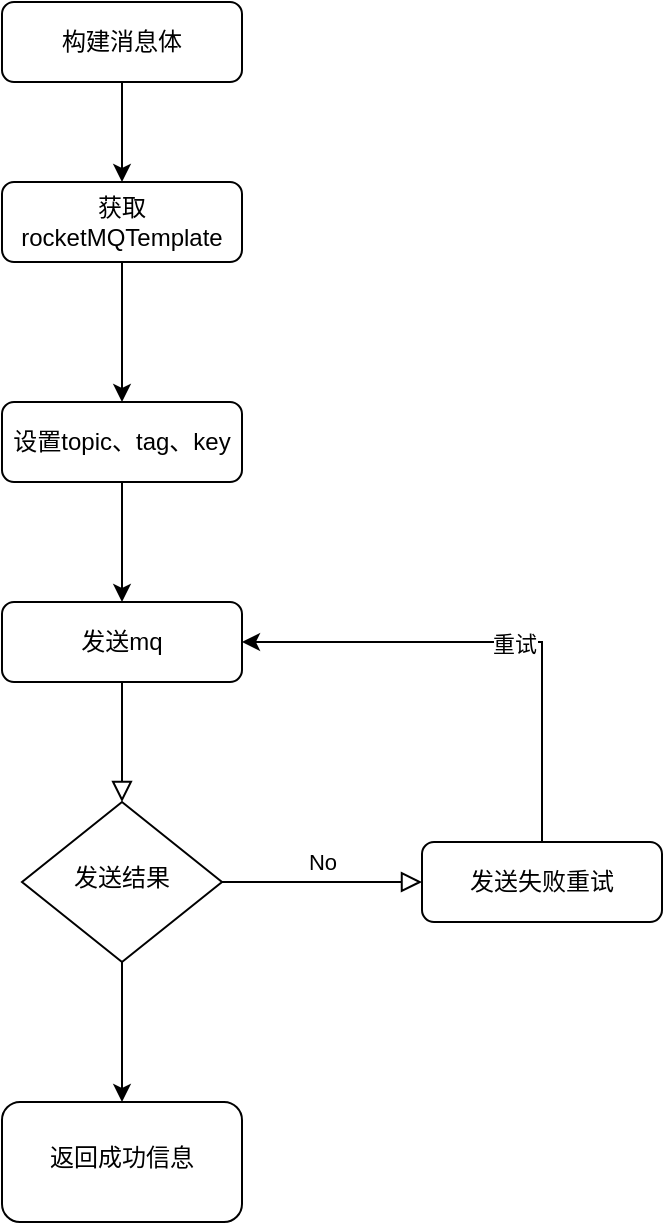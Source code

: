 <mxfile version="24.8.4">
  <diagram id="C5RBs43oDa-KdzZeNtuy" name="Page-1">
    <mxGraphModel dx="1221" dy="1936" grid="1" gridSize="10" guides="1" tooltips="1" connect="1" arrows="1" fold="1" page="1" pageScale="1" pageWidth="827" pageHeight="1169" math="0" shadow="0">
      <root>
        <mxCell id="WIyWlLk6GJQsqaUBKTNV-0" />
        <mxCell id="WIyWlLk6GJQsqaUBKTNV-1" parent="WIyWlLk6GJQsqaUBKTNV-0" />
        <mxCell id="HekbxRHvRh67s_a0WrJ--14" value="" style="group" vertex="1" connectable="0" parent="WIyWlLk6GJQsqaUBKTNV-1">
          <mxGeometry x="50" y="-1010" width="330" height="610" as="geometry" />
        </mxCell>
        <mxCell id="WIyWlLk6GJQsqaUBKTNV-2" value="" style="rounded=0;html=1;jettySize=auto;orthogonalLoop=1;fontSize=11;endArrow=block;endFill=0;endSize=8;strokeWidth=1;shadow=0;labelBackgroundColor=none;edgeStyle=orthogonalEdgeStyle;" parent="HekbxRHvRh67s_a0WrJ--14" source="WIyWlLk6GJQsqaUBKTNV-3" target="WIyWlLk6GJQsqaUBKTNV-6" edge="1">
          <mxGeometry relative="1" as="geometry" />
        </mxCell>
        <mxCell id="WIyWlLk6GJQsqaUBKTNV-3" value="发送mq" style="rounded=1;whiteSpace=wrap;html=1;fontSize=12;glass=0;strokeWidth=1;shadow=0;" parent="HekbxRHvRh67s_a0WrJ--14" vertex="1">
          <mxGeometry y="300" width="120" height="40" as="geometry" />
        </mxCell>
        <mxCell id="WIyWlLk6GJQsqaUBKTNV-5" value="No" style="edgeStyle=orthogonalEdgeStyle;rounded=0;html=1;jettySize=auto;orthogonalLoop=1;fontSize=11;endArrow=block;endFill=0;endSize=8;strokeWidth=1;shadow=0;labelBackgroundColor=none;" parent="HekbxRHvRh67s_a0WrJ--14" source="WIyWlLk6GJQsqaUBKTNV-6" target="WIyWlLk6GJQsqaUBKTNV-7" edge="1">
          <mxGeometry y="10" relative="1" as="geometry">
            <mxPoint as="offset" />
          </mxGeometry>
        </mxCell>
        <mxCell id="HekbxRHvRh67s_a0WrJ--13" value="" style="edgeStyle=orthogonalEdgeStyle;rounded=0;orthogonalLoop=1;jettySize=auto;html=1;" edge="1" parent="HekbxRHvRh67s_a0WrJ--14" source="WIyWlLk6GJQsqaUBKTNV-6" target="HekbxRHvRh67s_a0WrJ--12">
          <mxGeometry relative="1" as="geometry" />
        </mxCell>
        <mxCell id="WIyWlLk6GJQsqaUBKTNV-6" value="发送结果" style="rhombus;whiteSpace=wrap;html=1;shadow=0;fontFamily=Helvetica;fontSize=12;align=center;strokeWidth=1;spacing=6;spacingTop=-4;" parent="HekbxRHvRh67s_a0WrJ--14" vertex="1">
          <mxGeometry x="10" y="400" width="100" height="80" as="geometry" />
        </mxCell>
        <mxCell id="HekbxRHvRh67s_a0WrJ--8" style="edgeStyle=orthogonalEdgeStyle;rounded=0;orthogonalLoop=1;jettySize=auto;html=1;entryX=1;entryY=0.5;entryDx=0;entryDy=0;" edge="1" parent="HekbxRHvRh67s_a0WrJ--14" source="WIyWlLk6GJQsqaUBKTNV-7" target="WIyWlLk6GJQsqaUBKTNV-3">
          <mxGeometry relative="1" as="geometry">
            <Array as="points">
              <mxPoint x="270" y="320" />
            </Array>
          </mxGeometry>
        </mxCell>
        <mxCell id="HekbxRHvRh67s_a0WrJ--9" value="重试" style="edgeLabel;html=1;align=center;verticalAlign=middle;resizable=0;points=[];" vertex="1" connectable="0" parent="HekbxRHvRh67s_a0WrJ--8">
          <mxGeometry x="-0.085" y="1" relative="1" as="geometry">
            <mxPoint as="offset" />
          </mxGeometry>
        </mxCell>
        <mxCell id="WIyWlLk6GJQsqaUBKTNV-7" value="发送失败重试" style="rounded=1;whiteSpace=wrap;html=1;fontSize=12;glass=0;strokeWidth=1;shadow=0;" parent="HekbxRHvRh67s_a0WrJ--14" vertex="1">
          <mxGeometry x="210" y="420" width="120" height="40" as="geometry" />
        </mxCell>
        <mxCell id="HekbxRHvRh67s_a0WrJ--5" value="" style="edgeStyle=orthogonalEdgeStyle;rounded=0;orthogonalLoop=1;jettySize=auto;html=1;" edge="1" parent="HekbxRHvRh67s_a0WrJ--14" source="HekbxRHvRh67s_a0WrJ--0" target="HekbxRHvRh67s_a0WrJ--1">
          <mxGeometry relative="1" as="geometry" />
        </mxCell>
        <mxCell id="HekbxRHvRh67s_a0WrJ--0" value="构建消息体" style="rounded=1;whiteSpace=wrap;html=1;fontSize=12;glass=0;strokeWidth=1;shadow=0;" vertex="1" parent="HekbxRHvRh67s_a0WrJ--14">
          <mxGeometry width="120" height="40" as="geometry" />
        </mxCell>
        <mxCell id="HekbxRHvRh67s_a0WrJ--6" value="" style="edgeStyle=orthogonalEdgeStyle;rounded=0;orthogonalLoop=1;jettySize=auto;html=1;" edge="1" parent="HekbxRHvRh67s_a0WrJ--14" source="HekbxRHvRh67s_a0WrJ--1" target="HekbxRHvRh67s_a0WrJ--2">
          <mxGeometry relative="1" as="geometry" />
        </mxCell>
        <mxCell id="HekbxRHvRh67s_a0WrJ--1" value="获取rocketMQTemplate" style="rounded=1;whiteSpace=wrap;html=1;fontSize=12;glass=0;strokeWidth=1;shadow=0;" vertex="1" parent="HekbxRHvRh67s_a0WrJ--14">
          <mxGeometry y="90" width="120" height="40" as="geometry" />
        </mxCell>
        <mxCell id="HekbxRHvRh67s_a0WrJ--7" value="" style="edgeStyle=orthogonalEdgeStyle;rounded=0;orthogonalLoop=1;jettySize=auto;html=1;" edge="1" parent="HekbxRHvRh67s_a0WrJ--14" source="HekbxRHvRh67s_a0WrJ--2" target="WIyWlLk6GJQsqaUBKTNV-3">
          <mxGeometry relative="1" as="geometry" />
        </mxCell>
        <mxCell id="HekbxRHvRh67s_a0WrJ--2" value="设置topic、tag、key" style="rounded=1;whiteSpace=wrap;html=1;fontSize=12;glass=0;strokeWidth=1;shadow=0;" vertex="1" parent="HekbxRHvRh67s_a0WrJ--14">
          <mxGeometry y="200" width="120" height="40" as="geometry" />
        </mxCell>
        <mxCell id="HekbxRHvRh67s_a0WrJ--3" style="edgeStyle=orthogonalEdgeStyle;rounded=0;orthogonalLoop=1;jettySize=auto;html=1;exitX=0.5;exitY=1;exitDx=0;exitDy=0;" edge="1" parent="HekbxRHvRh67s_a0WrJ--14" source="HekbxRHvRh67s_a0WrJ--2" target="HekbxRHvRh67s_a0WrJ--2">
          <mxGeometry relative="1" as="geometry" />
        </mxCell>
        <mxCell id="HekbxRHvRh67s_a0WrJ--12" value="返回成功信息" style="rounded=1;whiteSpace=wrap;html=1;shadow=0;strokeWidth=1;spacing=6;spacingTop=-4;" vertex="1" parent="HekbxRHvRh67s_a0WrJ--14">
          <mxGeometry y="550" width="120" height="60" as="geometry" />
        </mxCell>
      </root>
    </mxGraphModel>
  </diagram>
</mxfile>
